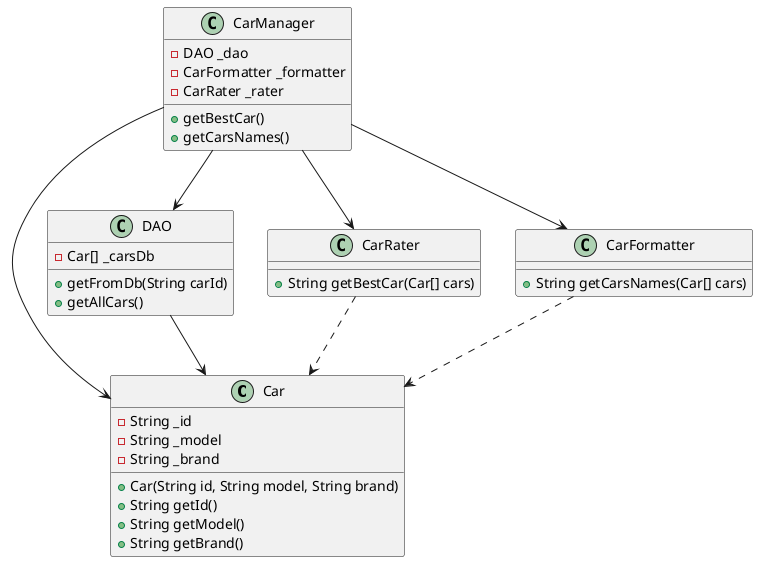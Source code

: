 @startuml
class Car{
    - String _id
    - String _model
    - String _brand
    + Car(String id, String model, String brand)
    + String getId()
    + String getModel()
    + String getBrand()
}

class CarManager{
    - DAO _dao
    - CarFormatter _formatter
    - CarRater _rater
    + getBestCar()
    + getCarsNames()
}

class DAO{
    - Car[] _carsDb
    + getFromDb(String carId)
    + getAllCars()
}

class CarRater{
    + String getBestCar(Car[] cars)
}

class CarFormatter{
    + String getCarsNames(Car[] cars)
}

CarManager -> Car
CarManager --> DAO
CarManager --> CarRater
CarManager --> CarFormatter
DAO --> Car
CarRater ..> Car
CarFormatter ..> Car

@enduml